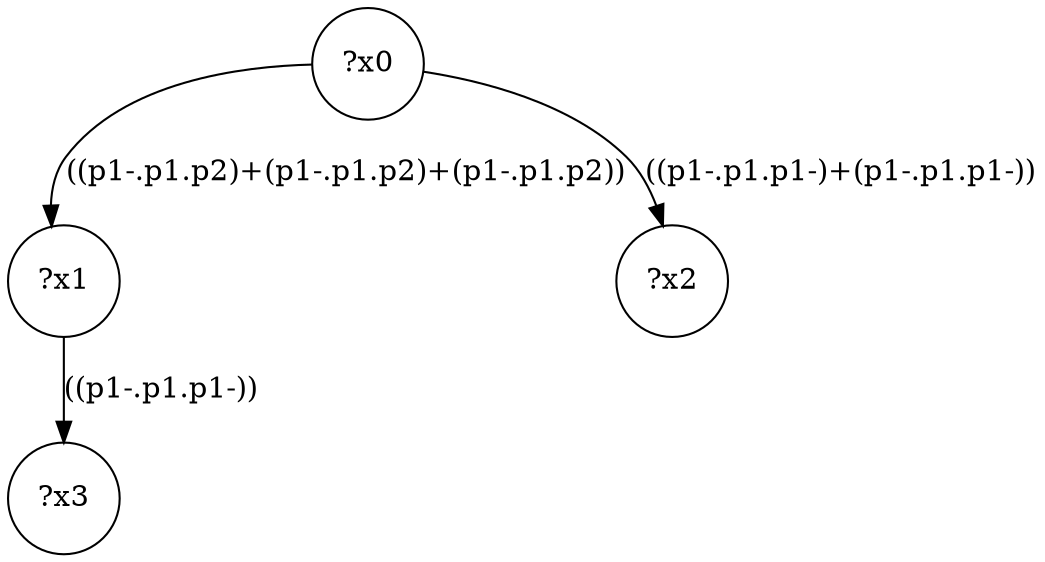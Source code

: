 digraph g {
	x0 [shape=circle, label="?x0"];
	x1 [shape=circle, label="?x1"];
	x0 -> x1 [label="((p1-.p1.p2)+(p1-.p1.p2)+(p1-.p1.p2))"];
	x2 [shape=circle, label="?x2"];
	x0 -> x2 [label="((p1-.p1.p1-)+(p1-.p1.p1-))"];
	x3 [shape=circle, label="?x3"];
	x1 -> x3 [label="((p1-.p1.p1-))"];
}
